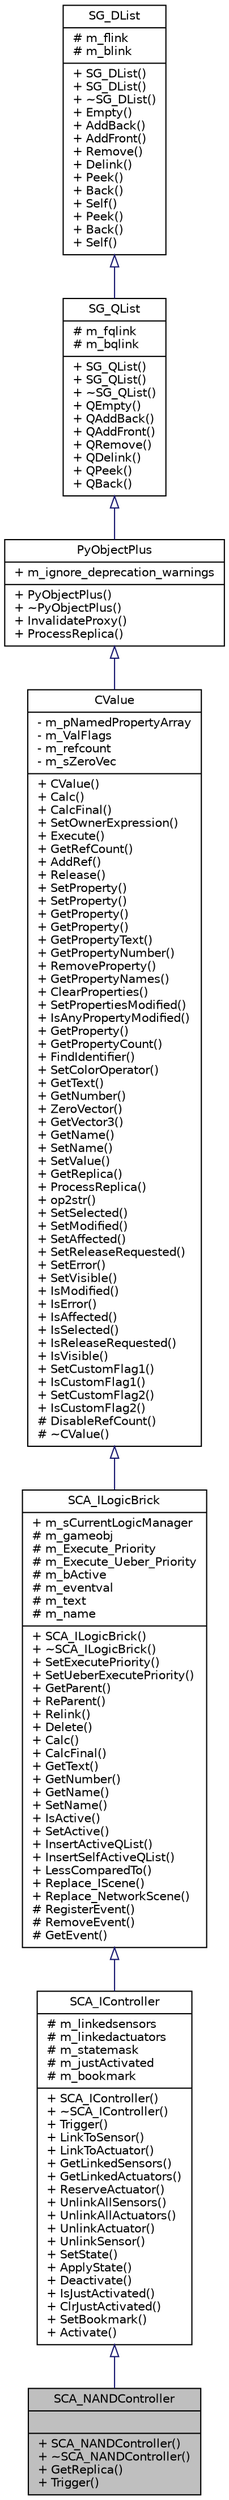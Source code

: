 digraph G
{
  edge [fontname="Helvetica",fontsize="10",labelfontname="Helvetica",labelfontsize="10"];
  node [fontname="Helvetica",fontsize="10",shape=record];
  Node1 [label="{SCA_NANDController\n||+ SCA_NANDController()\l+ ~SCA_NANDController()\l+ GetReplica()\l+ Trigger()\l}",height=0.2,width=0.4,color="black", fillcolor="grey75", style="filled" fontcolor="black"];
  Node2 -> Node1 [dir=back,color="midnightblue",fontsize="10",style="solid",arrowtail="empty",fontname="Helvetica"];
  Node2 [label="{SCA_IController\n|# m_linkedsensors\l# m_linkedactuators\l# m_statemask\l# m_justActivated\l# m_bookmark\l|+ SCA_IController()\l+ ~SCA_IController()\l+ Trigger()\l+ LinkToSensor()\l+ LinkToActuator()\l+ GetLinkedSensors()\l+ GetLinkedActuators()\l+ ReserveActuator()\l+ UnlinkAllSensors()\l+ UnlinkAllActuators()\l+ UnlinkActuator()\l+ UnlinkSensor()\l+ SetState()\l+ ApplyState()\l+ Deactivate()\l+ IsJustActivated()\l+ ClrJustActivated()\l+ SetBookmark()\l+ Activate()\l}",height=0.2,width=0.4,color="black", fillcolor="white", style="filled",URL="$d9/d74/classSCA__IController.html"];
  Node3 -> Node2 [dir=back,color="midnightblue",fontsize="10",style="solid",arrowtail="empty",fontname="Helvetica"];
  Node3 [label="{SCA_ILogicBrick\n|+ m_sCurrentLogicManager\l# m_gameobj\l# m_Execute_Priority\l# m_Execute_Ueber_Priority\l# m_bActive\l# m_eventval\l# m_text\l# m_name\l|+ SCA_ILogicBrick()\l+ ~SCA_ILogicBrick()\l+ SetExecutePriority()\l+ SetUeberExecutePriority()\l+ GetParent()\l+ ReParent()\l+ Relink()\l+ Delete()\l+ Calc()\l+ CalcFinal()\l+ GetText()\l+ GetNumber()\l+ GetName()\l+ SetName()\l+ IsActive()\l+ SetActive()\l+ InsertActiveQList()\l+ InsertSelfActiveQList()\l+ LessComparedTo()\l+ Replace_IScene()\l+ Replace_NetworkScene()\l# RegisterEvent()\l# RemoveEvent()\l# GetEvent()\l}",height=0.2,width=0.4,color="black", fillcolor="white", style="filled",URL="$d6/d9f/classSCA__ILogicBrick.html"];
  Node4 -> Node3 [dir=back,color="midnightblue",fontsize="10",style="solid",arrowtail="empty",fontname="Helvetica"];
  Node4 [label="{CValue\n|- m_pNamedPropertyArray\l- m_ValFlags\l- m_refcount\l- m_sZeroVec\l|+ CValue()\l+ Calc()\l+ CalcFinal()\l+ SetOwnerExpression()\l+ Execute()\l+ GetRefCount()\l+ AddRef()\l+ Release()\l+ SetProperty()\l+ SetProperty()\l+ GetProperty()\l+ GetProperty()\l+ GetPropertyText()\l+ GetPropertyNumber()\l+ RemoveProperty()\l+ GetPropertyNames()\l+ ClearProperties()\l+ SetPropertiesModified()\l+ IsAnyPropertyModified()\l+ GetProperty()\l+ GetPropertyCount()\l+ FindIdentifier()\l+ SetColorOperator()\l+ GetText()\l+ GetNumber()\l+ ZeroVector()\l+ GetVector3()\l+ GetName()\l+ SetName()\l+ SetValue()\l+ GetReplica()\l+ ProcessReplica()\l+ op2str()\l+ SetSelected()\l+ SetModified()\l+ SetAffected()\l+ SetReleaseRequested()\l+ SetError()\l+ SetVisible()\l+ IsModified()\l+ IsError()\l+ IsAffected()\l+ IsSelected()\l+ IsReleaseRequested()\l+ IsVisible()\l+ SetCustomFlag1()\l+ IsCustomFlag1()\l+ SetCustomFlag2()\l+ IsCustomFlag2()\l# DisableRefCount()\l# ~CValue()\l}",height=0.2,width=0.4,color="black", fillcolor="white", style="filled",URL="$d7/d9c/classCValue.html"];
  Node5 -> Node4 [dir=back,color="midnightblue",fontsize="10",style="solid",arrowtail="empty",fontname="Helvetica"];
  Node5 [label="{PyObjectPlus\n|+ m_ignore_deprecation_warnings\l|+ PyObjectPlus()\l+ ~PyObjectPlus()\l+ InvalidateProxy()\l+ ProcessReplica()\l}",height=0.2,width=0.4,color="black", fillcolor="white", style="filled",URL="$d0/dbc/classPyObjectPlus.html"];
  Node6 -> Node5 [dir=back,color="midnightblue",fontsize="10",style="solid",arrowtail="empty",fontname="Helvetica"];
  Node6 [label="{SG_QList\n|# m_fqlink\l# m_bqlink\l|+ SG_QList()\l+ SG_QList()\l+ ~SG_QList()\l+ QEmpty()\l+ QAddBack()\l+ QAddFront()\l+ QRemove()\l+ QDelink()\l+ QPeek()\l+ QBack()\l}",height=0.2,width=0.4,color="black", fillcolor="white", style="filled",URL="$d6/d05/classSG__QList.html"];
  Node7 -> Node6 [dir=back,color="midnightblue",fontsize="10",style="solid",arrowtail="empty",fontname="Helvetica"];
  Node7 [label="{SG_DList\n|# m_flink\l# m_blink\l|+ SG_DList()\l+ SG_DList()\l+ ~SG_DList()\l+ Empty()\l+ AddBack()\l+ AddFront()\l+ Remove()\l+ Delink()\l+ Peek()\l+ Back()\l+ Self()\l+ Peek()\l+ Back()\l+ Self()\l}",height=0.2,width=0.4,color="black", fillcolor="white", style="filled",URL="$db/d57/classSG__DList.html"];
}
